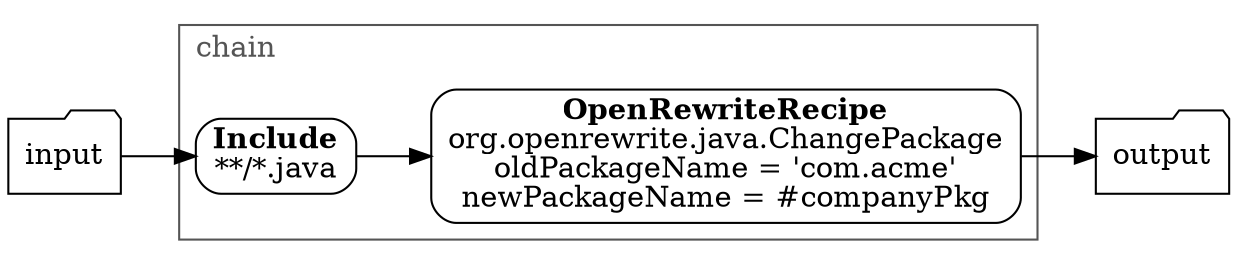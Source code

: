 // This file was auto-generated from open-rewrite-recipe.yaml - DO NOT MODIFY

digraph G {
  rankdir="LR";
  labeljust="l";
  node [shape="rect"; style="rounded"; ]


  String_5ce33a58 [label="input"; shape="folder"; ]
  String_78a287ed [label="output"; shape="folder"; ]

  String_5ce33a58 -> Include_361c294e;
  OpenRewriteRecipe_15a902e7 -> String_78a287ed;

  subgraph cluster_3a1d593e {
    label=<chain>;
    color="#555555";
    fontcolor="#555555";

    Include_361c294e [label=<<b>Include</b><br/>**/*.java>; ]
    OpenRewriteRecipe_15a902e7 [label=<<b>OpenRewriteRecipe</b><br/>org.openrewrite.java.ChangePackage<br/>oldPackageName = 'com.acme'<br/>newPackageName = #companyPkg>; ]

    Include_361c294e -> OpenRewriteRecipe_15a902e7;
  }
}
